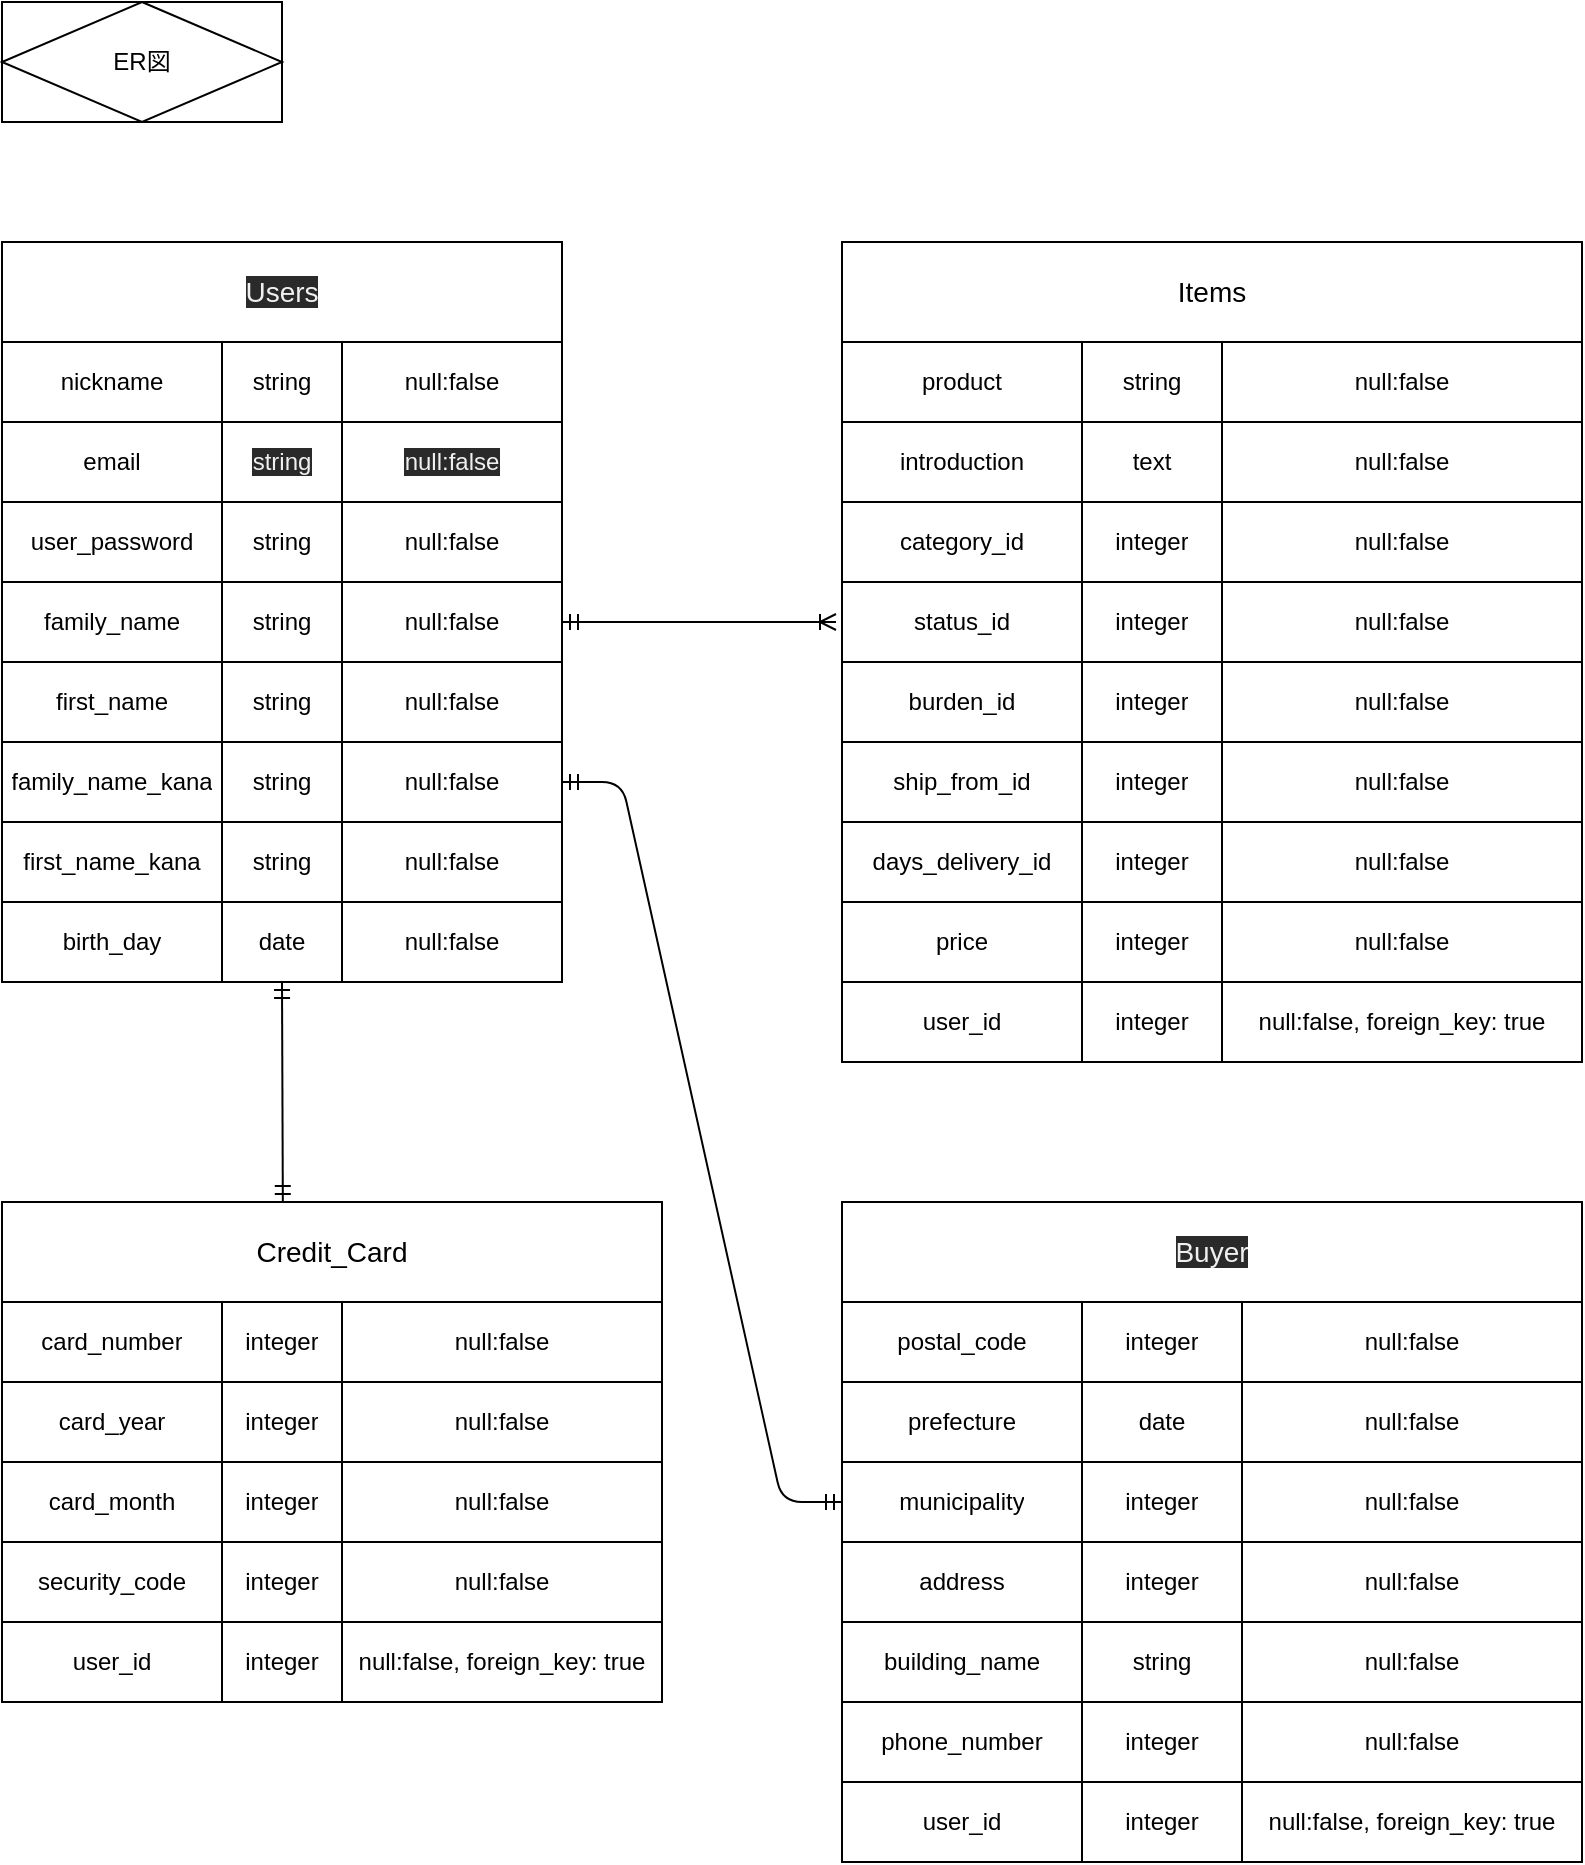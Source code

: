 <mxfile>
    <diagram id="nVic0PnlaTz1LBxeNmWi" name="ページ1">
        <mxGraphModel dx="561" dy="790" grid="1" gridSize="10" guides="1" tooltips="1" connect="1" arrows="1" fold="1" page="1" pageScale="1" pageWidth="827" pageHeight="1169" math="0" shadow="0">
            <root>
                <mxCell id="RTZNErKrQ9jac7cI_J6o-0"/>
                <mxCell id="RTZNErKrQ9jac7cI_J6o-1" parent="RTZNErKrQ9jac7cI_J6o-0"/>
                <mxCell id="RTZNErKrQ9jac7cI_J6o-183" value="" style="shape=partialRectangle;html=1;whiteSpace=wrap;connectable=0;fillColor=none;top=0;left=0;bottom=0;right=0;overflow=hidden;" parent="RTZNErKrQ9jac7cI_J6o-1" vertex="1">
                    <mxGeometry x="80" y="430" width="80" height="26" as="geometry"/>
                </mxCell>
                <mxCell id="RTZNErKrQ9jac7cI_J6o-213" value="" style="shape=table;html=1;whiteSpace=wrap;startSize=0;container=1;collapsible=0;childLayout=tableLayout;" parent="RTZNErKrQ9jac7cI_J6o-1" vertex="1">
                    <mxGeometry x="20" y="290" width="280" height="120" as="geometry"/>
                </mxCell>
                <mxCell id="RTZNErKrQ9jac7cI_J6o-214" value="" style="shape=partialRectangle;html=1;whiteSpace=wrap;collapsible=0;dropTarget=0;pointerEvents=0;fillColor=none;top=0;left=0;bottom=0;right=0;points=[[0,0.5],[1,0.5]];portConstraint=eastwest;" parent="RTZNErKrQ9jac7cI_J6o-213" vertex="1">
                    <mxGeometry width="280" height="40" as="geometry"/>
                </mxCell>
                <mxCell id="RTZNErKrQ9jac7cI_J6o-215" value="nickname" style="shape=partialRectangle;html=1;whiteSpace=wrap;connectable=0;fillColor=none;top=0;left=0;bottom=0;right=0;overflow=hidden;" parent="RTZNErKrQ9jac7cI_J6o-214" vertex="1">
                    <mxGeometry width="110" height="40" as="geometry"/>
                </mxCell>
                <mxCell id="RTZNErKrQ9jac7cI_J6o-216" value="string" style="shape=partialRectangle;html=1;whiteSpace=wrap;connectable=0;fillColor=none;top=0;left=0;bottom=0;right=0;overflow=hidden;" parent="RTZNErKrQ9jac7cI_J6o-214" vertex="1">
                    <mxGeometry x="110" width="60" height="40" as="geometry"/>
                </mxCell>
                <mxCell id="RTZNErKrQ9jac7cI_J6o-217" value="null:false" style="shape=partialRectangle;html=1;whiteSpace=wrap;connectable=0;fillColor=none;top=0;left=0;bottom=0;right=0;overflow=hidden;" parent="RTZNErKrQ9jac7cI_J6o-214" vertex="1">
                    <mxGeometry x="170" width="110" height="40" as="geometry"/>
                </mxCell>
                <mxCell id="RTZNErKrQ9jac7cI_J6o-218" value="" style="shape=partialRectangle;html=1;whiteSpace=wrap;collapsible=0;dropTarget=0;pointerEvents=0;fillColor=none;top=0;left=0;bottom=0;right=0;points=[[0,0.5],[1,0.5]];portConstraint=eastwest;" parent="RTZNErKrQ9jac7cI_J6o-213" vertex="1">
                    <mxGeometry y="40" width="280" height="40" as="geometry"/>
                </mxCell>
                <mxCell id="RTZNErKrQ9jac7cI_J6o-219" value="email" style="shape=partialRectangle;html=1;whiteSpace=wrap;connectable=0;fillColor=none;top=0;left=0;bottom=0;right=0;overflow=hidden;" parent="RTZNErKrQ9jac7cI_J6o-218" vertex="1">
                    <mxGeometry width="110" height="40" as="geometry"/>
                </mxCell>
                <mxCell id="RTZNErKrQ9jac7cI_J6o-220" value="&lt;meta charset=&quot;utf-8&quot;&gt;&lt;span style=&quot;color: rgb(240, 240, 240); font-family: helvetica; font-size: 12px; font-style: normal; font-weight: 400; letter-spacing: normal; text-align: center; text-indent: 0px; text-transform: none; word-spacing: 0px; background-color: rgb(42, 42, 42); display: inline; float: none;&quot;&gt;string&lt;/span&gt;" style="shape=partialRectangle;html=1;whiteSpace=wrap;connectable=0;fillColor=none;top=0;left=0;bottom=0;right=0;overflow=hidden;" parent="RTZNErKrQ9jac7cI_J6o-218" vertex="1">
                    <mxGeometry x="110" width="60" height="40" as="geometry"/>
                </mxCell>
                <mxCell id="RTZNErKrQ9jac7cI_J6o-221" value="&lt;meta charset=&quot;utf-8&quot;&gt;&lt;span style=&quot;color: rgb(240, 240, 240); font-family: helvetica; font-size: 12px; font-style: normal; font-weight: 400; letter-spacing: normal; text-align: center; text-indent: 0px; text-transform: none; word-spacing: 0px; background-color: rgb(42, 42, 42); display: inline; float: none;&quot;&gt;null:false&lt;/span&gt;" style="shape=partialRectangle;html=1;whiteSpace=wrap;connectable=0;fillColor=none;top=0;left=0;bottom=0;right=0;overflow=hidden;" parent="RTZNErKrQ9jac7cI_J6o-218" vertex="1">
                    <mxGeometry x="170" width="110" height="40" as="geometry"/>
                </mxCell>
                <mxCell id="RTZNErKrQ9jac7cI_J6o-222" value="" style="shape=partialRectangle;html=1;whiteSpace=wrap;collapsible=0;dropTarget=0;pointerEvents=0;fillColor=none;top=0;left=0;bottom=0;right=0;points=[[0,0.5],[1,0.5]];portConstraint=eastwest;" parent="RTZNErKrQ9jac7cI_J6o-213" vertex="1">
                    <mxGeometry y="80" width="280" height="40" as="geometry"/>
                </mxCell>
                <mxCell id="RTZNErKrQ9jac7cI_J6o-223" value="user_password" style="shape=partialRectangle;html=1;whiteSpace=wrap;connectable=0;fillColor=none;top=0;left=0;bottom=0;right=0;overflow=hidden;" parent="RTZNErKrQ9jac7cI_J6o-222" vertex="1">
                    <mxGeometry width="110" height="40" as="geometry"/>
                </mxCell>
                <mxCell id="RTZNErKrQ9jac7cI_J6o-224" value="string" style="shape=partialRectangle;html=1;whiteSpace=wrap;connectable=0;fillColor=none;top=0;left=0;bottom=0;right=0;overflow=hidden;" parent="RTZNErKrQ9jac7cI_J6o-222" vertex="1">
                    <mxGeometry x="110" width="60" height="40" as="geometry"/>
                </mxCell>
                <mxCell id="RTZNErKrQ9jac7cI_J6o-225" value="null:false" style="shape=partialRectangle;html=1;whiteSpace=wrap;connectable=0;fillColor=none;top=0;left=0;bottom=0;right=0;overflow=hidden;" parent="RTZNErKrQ9jac7cI_J6o-222" vertex="1">
                    <mxGeometry x="170" width="110" height="40" as="geometry"/>
                </mxCell>
                <mxCell id="RTZNErKrQ9jac7cI_J6o-240" value="&lt;meta charset=&quot;utf-8&quot;&gt;&lt;span style=&quot;color: rgb(240, 240, 240); font-family: helvetica; font-size: 14px; font-style: normal; font-weight: 400; letter-spacing: normal; text-align: center; text-indent: 0px; text-transform: none; word-spacing: 0px; background-color: rgb(42, 42, 42); display: inline; float: none;&quot;&gt;Users&lt;/span&gt;" style="rounded=0;whiteSpace=wrap;html=1;" parent="RTZNErKrQ9jac7cI_J6o-1" vertex="1">
                    <mxGeometry x="20" y="240" width="280" height="50" as="geometry"/>
                </mxCell>
                <mxCell id="RTZNErKrQ9jac7cI_J6o-257" value="" style="shape=table;html=1;whiteSpace=wrap;startSize=0;container=1;collapsible=0;childLayout=tableLayout;" parent="RTZNErKrQ9jac7cI_J6o-1" vertex="1">
                    <mxGeometry x="20" y="410" width="280" height="120" as="geometry"/>
                </mxCell>
                <mxCell id="RTZNErKrQ9jac7cI_J6o-258" value="" style="shape=partialRectangle;html=1;whiteSpace=wrap;collapsible=0;dropTarget=0;pointerEvents=0;fillColor=none;top=0;left=0;bottom=0;right=0;points=[[0,0.5],[1,0.5]];portConstraint=eastwest;" parent="RTZNErKrQ9jac7cI_J6o-257" vertex="1">
                    <mxGeometry width="280" height="40" as="geometry"/>
                </mxCell>
                <mxCell id="RTZNErKrQ9jac7cI_J6o-259" value="family_name" style="shape=partialRectangle;html=1;whiteSpace=wrap;connectable=0;fillColor=none;top=0;left=0;bottom=0;right=0;overflow=hidden;" parent="RTZNErKrQ9jac7cI_J6o-258" vertex="1">
                    <mxGeometry width="110" height="40" as="geometry"/>
                </mxCell>
                <mxCell id="RTZNErKrQ9jac7cI_J6o-260" value="string" style="shape=partialRectangle;html=1;whiteSpace=wrap;connectable=0;fillColor=none;top=0;left=0;bottom=0;right=0;overflow=hidden;" parent="RTZNErKrQ9jac7cI_J6o-258" vertex="1">
                    <mxGeometry x="110" width="60" height="40" as="geometry"/>
                </mxCell>
                <mxCell id="RTZNErKrQ9jac7cI_J6o-261" value="null:false" style="shape=partialRectangle;html=1;whiteSpace=wrap;connectable=0;fillColor=none;top=0;left=0;bottom=0;right=0;overflow=hidden;" parent="RTZNErKrQ9jac7cI_J6o-258" vertex="1">
                    <mxGeometry x="170" width="110" height="40" as="geometry"/>
                </mxCell>
                <mxCell id="RTZNErKrQ9jac7cI_J6o-262" value="" style="shape=partialRectangle;html=1;whiteSpace=wrap;collapsible=0;dropTarget=0;pointerEvents=0;fillColor=none;top=0;left=0;bottom=0;right=0;points=[[0,0.5],[1,0.5]];portConstraint=eastwest;" parent="RTZNErKrQ9jac7cI_J6o-257" vertex="1">
                    <mxGeometry y="40" width="280" height="40" as="geometry"/>
                </mxCell>
                <mxCell id="RTZNErKrQ9jac7cI_J6o-263" value="first_name" style="shape=partialRectangle;html=1;whiteSpace=wrap;connectable=0;fillColor=none;top=0;left=0;bottom=0;right=0;overflow=hidden;" parent="RTZNErKrQ9jac7cI_J6o-262" vertex="1">
                    <mxGeometry width="110" height="40" as="geometry"/>
                </mxCell>
                <mxCell id="RTZNErKrQ9jac7cI_J6o-264" value="string" style="shape=partialRectangle;html=1;whiteSpace=wrap;connectable=0;fillColor=none;top=0;left=0;bottom=0;right=0;overflow=hidden;" parent="RTZNErKrQ9jac7cI_J6o-262" vertex="1">
                    <mxGeometry x="110" width="60" height="40" as="geometry"/>
                </mxCell>
                <mxCell id="RTZNErKrQ9jac7cI_J6o-265" value="null:false" style="shape=partialRectangle;html=1;whiteSpace=wrap;connectable=0;fillColor=none;top=0;left=0;bottom=0;right=0;overflow=hidden;" parent="RTZNErKrQ9jac7cI_J6o-262" vertex="1">
                    <mxGeometry x="170" width="110" height="40" as="geometry"/>
                </mxCell>
                <mxCell id="RTZNErKrQ9jac7cI_J6o-266" value="" style="shape=partialRectangle;html=1;whiteSpace=wrap;collapsible=0;dropTarget=0;pointerEvents=0;fillColor=none;top=0;left=0;bottom=0;right=0;points=[[0,0.5],[1,0.5]];portConstraint=eastwest;" parent="RTZNErKrQ9jac7cI_J6o-257" vertex="1">
                    <mxGeometry y="80" width="280" height="40" as="geometry"/>
                </mxCell>
                <mxCell id="RTZNErKrQ9jac7cI_J6o-267" value="family_name_kana" style="shape=partialRectangle;html=1;whiteSpace=wrap;connectable=0;fillColor=none;top=0;left=0;bottom=0;right=0;overflow=hidden;" parent="RTZNErKrQ9jac7cI_J6o-266" vertex="1">
                    <mxGeometry width="110" height="40" as="geometry"/>
                </mxCell>
                <mxCell id="RTZNErKrQ9jac7cI_J6o-268" value="string" style="shape=partialRectangle;html=1;whiteSpace=wrap;connectable=0;fillColor=none;top=0;left=0;bottom=0;right=0;overflow=hidden;" parent="RTZNErKrQ9jac7cI_J6o-266" vertex="1">
                    <mxGeometry x="110" width="60" height="40" as="geometry"/>
                </mxCell>
                <mxCell id="RTZNErKrQ9jac7cI_J6o-269" value="null:false" style="shape=partialRectangle;html=1;whiteSpace=wrap;connectable=0;fillColor=none;top=0;left=0;bottom=0;right=0;overflow=hidden;" parent="RTZNErKrQ9jac7cI_J6o-266" vertex="1">
                    <mxGeometry x="170" width="110" height="40" as="geometry"/>
                </mxCell>
                <mxCell id="RTZNErKrQ9jac7cI_J6o-270" value="first_name_kana" style="rounded=0;whiteSpace=wrap;html=1;" parent="RTZNErKrQ9jac7cI_J6o-1" vertex="1">
                    <mxGeometry x="20" y="530" width="110" height="40" as="geometry"/>
                </mxCell>
                <mxCell id="RTZNErKrQ9jac7cI_J6o-271" value="birth_day" style="rounded=0;whiteSpace=wrap;html=1;" parent="RTZNErKrQ9jac7cI_J6o-1" vertex="1">
                    <mxGeometry x="20" y="570" width="110" height="40" as="geometry"/>
                </mxCell>
                <mxCell id="RTZNErKrQ9jac7cI_J6o-272" value="string" style="rounded=0;whiteSpace=wrap;html=1;" parent="RTZNErKrQ9jac7cI_J6o-1" vertex="1">
                    <mxGeometry x="130" y="530" width="60" height="40" as="geometry"/>
                </mxCell>
                <mxCell id="RTZNErKrQ9jac7cI_J6o-273" value="date" style="rounded=0;whiteSpace=wrap;html=1;" parent="RTZNErKrQ9jac7cI_J6o-1" vertex="1">
                    <mxGeometry x="130" y="570" width="60" height="40" as="geometry"/>
                </mxCell>
                <mxCell id="RTZNErKrQ9jac7cI_J6o-274" value="null:false" style="rounded=0;whiteSpace=wrap;html=1;" parent="RTZNErKrQ9jac7cI_J6o-1" vertex="1">
                    <mxGeometry x="190" y="530" width="110" height="40" as="geometry"/>
                </mxCell>
                <mxCell id="RTZNErKrQ9jac7cI_J6o-275" value="null:false" style="rounded=0;whiteSpace=wrap;html=1;" parent="RTZNErKrQ9jac7cI_J6o-1" vertex="1">
                    <mxGeometry x="190" y="570" width="110" height="40" as="geometry"/>
                </mxCell>
                <mxCell id="RTZNErKrQ9jac7cI_J6o-277" value="&lt;font face=&quot;helvetica&quot;&gt;&lt;span style=&quot;font-size: 14px&quot;&gt;Items&lt;/span&gt;&lt;/font&gt;" style="rounded=0;whiteSpace=wrap;html=1;" parent="RTZNErKrQ9jac7cI_J6o-1" vertex="1">
                    <mxGeometry x="440" y="240" width="370" height="50" as="geometry"/>
                </mxCell>
                <mxCell id="RTZNErKrQ9jac7cI_J6o-278" value="" style="shape=table;html=1;whiteSpace=wrap;startSize=0;container=1;collapsible=0;childLayout=tableLayout;" parent="RTZNErKrQ9jac7cI_J6o-1" vertex="1">
                    <mxGeometry x="440" y="290" width="370" height="120" as="geometry"/>
                </mxCell>
                <mxCell id="RTZNErKrQ9jac7cI_J6o-279" value="" style="shape=partialRectangle;html=1;whiteSpace=wrap;collapsible=0;dropTarget=0;pointerEvents=0;fillColor=none;top=0;left=0;bottom=0;right=0;points=[[0,0.5],[1,0.5]];portConstraint=eastwest;" parent="RTZNErKrQ9jac7cI_J6o-278" vertex="1">
                    <mxGeometry width="370" height="40" as="geometry"/>
                </mxCell>
                <mxCell id="RTZNErKrQ9jac7cI_J6o-280" value="product" style="shape=partialRectangle;html=1;whiteSpace=wrap;connectable=0;fillColor=none;top=0;left=0;bottom=0;right=0;overflow=hidden;" parent="RTZNErKrQ9jac7cI_J6o-279" vertex="1">
                    <mxGeometry width="120" height="40" as="geometry"/>
                </mxCell>
                <mxCell id="RTZNErKrQ9jac7cI_J6o-281" value="string" style="shape=partialRectangle;html=1;whiteSpace=wrap;connectable=0;fillColor=none;top=0;left=0;bottom=0;right=0;overflow=hidden;" parent="RTZNErKrQ9jac7cI_J6o-279" vertex="1">
                    <mxGeometry x="120" width="70" height="40" as="geometry"/>
                </mxCell>
                <mxCell id="RTZNErKrQ9jac7cI_J6o-282" value="null:false" style="shape=partialRectangle;html=1;whiteSpace=wrap;connectable=0;fillColor=none;top=0;left=0;bottom=0;right=0;overflow=hidden;" parent="RTZNErKrQ9jac7cI_J6o-279" vertex="1">
                    <mxGeometry x="190" width="180" height="40" as="geometry"/>
                </mxCell>
                <mxCell id="RTZNErKrQ9jac7cI_J6o-283" value="" style="shape=partialRectangle;html=1;whiteSpace=wrap;collapsible=0;dropTarget=0;pointerEvents=0;fillColor=none;top=0;left=0;bottom=0;right=0;points=[[0,0.5],[1,0.5]];portConstraint=eastwest;" parent="RTZNErKrQ9jac7cI_J6o-278" vertex="1">
                    <mxGeometry y="40" width="370" height="40" as="geometry"/>
                </mxCell>
                <mxCell id="RTZNErKrQ9jac7cI_J6o-284" value="introduction" style="shape=partialRectangle;html=1;whiteSpace=wrap;connectable=0;fillColor=none;top=0;left=0;bottom=0;right=0;overflow=hidden;" parent="RTZNErKrQ9jac7cI_J6o-283" vertex="1">
                    <mxGeometry width="120" height="40" as="geometry"/>
                </mxCell>
                <mxCell id="RTZNErKrQ9jac7cI_J6o-285" value="text" style="shape=partialRectangle;html=1;whiteSpace=wrap;connectable=0;fillColor=none;top=0;left=0;bottom=0;right=0;overflow=hidden;" parent="RTZNErKrQ9jac7cI_J6o-283" vertex="1">
                    <mxGeometry x="120" width="70" height="40" as="geometry"/>
                </mxCell>
                <mxCell id="RTZNErKrQ9jac7cI_J6o-286" value="null:false" style="shape=partialRectangle;html=1;whiteSpace=wrap;connectable=0;fillColor=none;top=0;left=0;bottom=0;right=0;overflow=hidden;" parent="RTZNErKrQ9jac7cI_J6o-283" vertex="1">
                    <mxGeometry x="190" width="180" height="40" as="geometry"/>
                </mxCell>
                <mxCell id="RTZNErKrQ9jac7cI_J6o-287" value="" style="shape=partialRectangle;html=1;whiteSpace=wrap;collapsible=0;dropTarget=0;pointerEvents=0;fillColor=none;top=0;left=0;bottom=0;right=0;points=[[0,0.5],[1,0.5]];portConstraint=eastwest;" parent="RTZNErKrQ9jac7cI_J6o-278" vertex="1">
                    <mxGeometry y="80" width="370" height="40" as="geometry"/>
                </mxCell>
                <mxCell id="RTZNErKrQ9jac7cI_J6o-288" value="category_id" style="shape=partialRectangle;html=1;whiteSpace=wrap;connectable=0;fillColor=none;top=0;left=0;bottom=0;right=0;overflow=hidden;" parent="RTZNErKrQ9jac7cI_J6o-287" vertex="1">
                    <mxGeometry width="120" height="40" as="geometry"/>
                </mxCell>
                <mxCell id="RTZNErKrQ9jac7cI_J6o-289" value="integer" style="shape=partialRectangle;html=1;whiteSpace=wrap;connectable=0;fillColor=none;top=0;left=0;bottom=0;right=0;overflow=hidden;" parent="RTZNErKrQ9jac7cI_J6o-287" vertex="1">
                    <mxGeometry x="120" width="70" height="40" as="geometry"/>
                </mxCell>
                <mxCell id="RTZNErKrQ9jac7cI_J6o-290" value="null:false" style="shape=partialRectangle;html=1;whiteSpace=wrap;connectable=0;fillColor=none;top=0;left=0;bottom=0;right=0;overflow=hidden;" parent="RTZNErKrQ9jac7cI_J6o-287" vertex="1">
                    <mxGeometry x="190" width="180" height="40" as="geometry"/>
                </mxCell>
                <mxCell id="RTZNErKrQ9jac7cI_J6o-291" value="" style="shape=table;html=1;whiteSpace=wrap;startSize=0;container=1;collapsible=0;childLayout=tableLayout;" parent="RTZNErKrQ9jac7cI_J6o-1" vertex="1">
                    <mxGeometry x="440" y="410" width="370" height="120" as="geometry"/>
                </mxCell>
                <mxCell id="RTZNErKrQ9jac7cI_J6o-292" value="" style="shape=partialRectangle;html=1;whiteSpace=wrap;collapsible=0;dropTarget=0;pointerEvents=0;fillColor=none;top=0;left=0;bottom=0;right=0;points=[[0,0.5],[1,0.5]];portConstraint=eastwest;" parent="RTZNErKrQ9jac7cI_J6o-291" vertex="1">
                    <mxGeometry width="370" height="40" as="geometry"/>
                </mxCell>
                <mxCell id="RTZNErKrQ9jac7cI_J6o-293" value="status_id" style="shape=partialRectangle;html=1;whiteSpace=wrap;connectable=0;fillColor=none;top=0;left=0;bottom=0;right=0;overflow=hidden;" parent="RTZNErKrQ9jac7cI_J6o-292" vertex="1">
                    <mxGeometry width="120" height="40" as="geometry"/>
                </mxCell>
                <mxCell id="RTZNErKrQ9jac7cI_J6o-294" value="integer" style="shape=partialRectangle;html=1;whiteSpace=wrap;connectable=0;fillColor=none;top=0;left=0;bottom=0;right=0;overflow=hidden;" parent="RTZNErKrQ9jac7cI_J6o-292" vertex="1">
                    <mxGeometry x="120" width="70" height="40" as="geometry"/>
                </mxCell>
                <mxCell id="RTZNErKrQ9jac7cI_J6o-295" value="null:false" style="shape=partialRectangle;html=1;whiteSpace=wrap;connectable=0;fillColor=none;top=0;left=0;bottom=0;right=0;overflow=hidden;" parent="RTZNErKrQ9jac7cI_J6o-292" vertex="1">
                    <mxGeometry x="190" width="180" height="40" as="geometry"/>
                </mxCell>
                <mxCell id="RTZNErKrQ9jac7cI_J6o-296" value="" style="shape=partialRectangle;html=1;whiteSpace=wrap;collapsible=0;dropTarget=0;pointerEvents=0;fillColor=none;top=0;left=0;bottom=0;right=0;points=[[0,0.5],[1,0.5]];portConstraint=eastwest;" parent="RTZNErKrQ9jac7cI_J6o-291" vertex="1">
                    <mxGeometry y="40" width="370" height="40" as="geometry"/>
                </mxCell>
                <mxCell id="RTZNErKrQ9jac7cI_J6o-297" value="burden_id" style="shape=partialRectangle;html=1;whiteSpace=wrap;connectable=0;fillColor=none;top=0;left=0;bottom=0;right=0;overflow=hidden;" parent="RTZNErKrQ9jac7cI_J6o-296" vertex="1">
                    <mxGeometry width="120" height="40" as="geometry"/>
                </mxCell>
                <mxCell id="RTZNErKrQ9jac7cI_J6o-298" value="integer" style="shape=partialRectangle;html=1;whiteSpace=wrap;connectable=0;fillColor=none;top=0;left=0;bottom=0;right=0;overflow=hidden;" parent="RTZNErKrQ9jac7cI_J6o-296" vertex="1">
                    <mxGeometry x="120" width="70" height="40" as="geometry"/>
                </mxCell>
                <mxCell id="RTZNErKrQ9jac7cI_J6o-299" value="null:false" style="shape=partialRectangle;html=1;whiteSpace=wrap;connectable=0;fillColor=none;top=0;left=0;bottom=0;right=0;overflow=hidden;" parent="RTZNErKrQ9jac7cI_J6o-296" vertex="1">
                    <mxGeometry x="190" width="180" height="40" as="geometry"/>
                </mxCell>
                <mxCell id="RTZNErKrQ9jac7cI_J6o-300" value="" style="shape=partialRectangle;html=1;whiteSpace=wrap;collapsible=0;dropTarget=0;pointerEvents=0;fillColor=none;top=0;left=0;bottom=0;right=0;points=[[0,0.5],[1,0.5]];portConstraint=eastwest;" parent="RTZNErKrQ9jac7cI_J6o-291" vertex="1">
                    <mxGeometry y="80" width="370" height="40" as="geometry"/>
                </mxCell>
                <mxCell id="RTZNErKrQ9jac7cI_J6o-301" value="ship_from_id" style="shape=partialRectangle;html=1;whiteSpace=wrap;connectable=0;fillColor=none;top=0;left=0;bottom=0;right=0;overflow=hidden;" parent="RTZNErKrQ9jac7cI_J6o-300" vertex="1">
                    <mxGeometry width="120" height="40" as="geometry"/>
                </mxCell>
                <mxCell id="RTZNErKrQ9jac7cI_J6o-302" value="integer" style="shape=partialRectangle;html=1;whiteSpace=wrap;connectable=0;fillColor=none;top=0;left=0;bottom=0;right=0;overflow=hidden;" parent="RTZNErKrQ9jac7cI_J6o-300" vertex="1">
                    <mxGeometry x="120" width="70" height="40" as="geometry"/>
                </mxCell>
                <mxCell id="RTZNErKrQ9jac7cI_J6o-303" value="null:false" style="shape=partialRectangle;html=1;whiteSpace=wrap;connectable=0;fillColor=none;top=0;left=0;bottom=0;right=0;overflow=hidden;" parent="RTZNErKrQ9jac7cI_J6o-300" vertex="1">
                    <mxGeometry x="190" width="180" height="40" as="geometry"/>
                </mxCell>
                <mxCell id="RTZNErKrQ9jac7cI_J6o-317" value="days_delivery_id" style="rounded=0;whiteSpace=wrap;html=1;" parent="RTZNErKrQ9jac7cI_J6o-1" vertex="1">
                    <mxGeometry x="440" y="530" width="120" height="40" as="geometry"/>
                </mxCell>
                <mxCell id="RTZNErKrQ9jac7cI_J6o-377" value="" style="edgeStyle=none;rounded=0;orthogonalLoop=1;jettySize=auto;html=1;" parent="RTZNErKrQ9jac7cI_J6o-1" source="RTZNErKrQ9jac7cI_J6o-318" target="RTZNErKrQ9jac7cI_J6o-322" edge="1">
                    <mxGeometry relative="1" as="geometry"/>
                </mxCell>
                <mxCell id="RTZNErKrQ9jac7cI_J6o-318" value="integer" style="rounded=0;whiteSpace=wrap;html=1;" parent="RTZNErKrQ9jac7cI_J6o-1" vertex="1">
                    <mxGeometry x="560" y="530" width="70" height="40" as="geometry"/>
                </mxCell>
                <mxCell id="RTZNErKrQ9jac7cI_J6o-319" value="null:false" style="rounded=0;whiteSpace=wrap;html=1;" parent="RTZNErKrQ9jac7cI_J6o-1" vertex="1">
                    <mxGeometry x="630" y="530" width="180" height="40" as="geometry"/>
                </mxCell>
                <mxCell id="RTZNErKrQ9jac7cI_J6o-320" value="price" style="rounded=0;whiteSpace=wrap;html=1;" parent="RTZNErKrQ9jac7cI_J6o-1" vertex="1">
                    <mxGeometry x="440" y="570" width="120" height="40" as="geometry"/>
                </mxCell>
                <mxCell id="RTZNErKrQ9jac7cI_J6o-321" value="integer" style="rounded=0;whiteSpace=wrap;html=1;" parent="RTZNErKrQ9jac7cI_J6o-1" vertex="1">
                    <mxGeometry x="560" y="570" width="70" height="40" as="geometry"/>
                </mxCell>
                <mxCell id="RTZNErKrQ9jac7cI_J6o-322" value="null:false" style="rounded=0;whiteSpace=wrap;html=1;" parent="RTZNErKrQ9jac7cI_J6o-1" vertex="1">
                    <mxGeometry x="630" y="570" width="180" height="40" as="geometry"/>
                </mxCell>
                <mxCell id="RTZNErKrQ9jac7cI_J6o-323" value="&lt;span style=&quot;color: rgb(240 , 240 , 240) ; font-family: &amp;#34;helvetica&amp;#34; ; font-size: 14px ; font-style: normal ; font-weight: 400 ; letter-spacing: normal ; text-align: center ; text-indent: 0px ; text-transform: none ; word-spacing: 0px ; background-color: rgb(42 , 42 , 42) ; display: inline ; float: none&quot;&gt;Buyer&lt;/span&gt;" style="rounded=0;whiteSpace=wrap;html=1;" parent="RTZNErKrQ9jac7cI_J6o-1" vertex="1">
                    <mxGeometry x="440" y="720" width="370" height="50" as="geometry"/>
                </mxCell>
                <mxCell id="RTZNErKrQ9jac7cI_J6o-324" value="" style="shape=table;html=1;whiteSpace=wrap;startSize=0;container=1;collapsible=0;childLayout=tableLayout;" parent="RTZNErKrQ9jac7cI_J6o-1" vertex="1">
                    <mxGeometry x="440" y="770" width="370" height="120" as="geometry"/>
                </mxCell>
                <mxCell id="RTZNErKrQ9jac7cI_J6o-325" value="" style="shape=partialRectangle;html=1;whiteSpace=wrap;collapsible=0;dropTarget=0;pointerEvents=0;fillColor=none;top=0;left=0;bottom=0;right=0;points=[[0,0.5],[1,0.5]];portConstraint=eastwest;" parent="RTZNErKrQ9jac7cI_J6o-324" vertex="1">
                    <mxGeometry width="370" height="40" as="geometry"/>
                </mxCell>
                <mxCell id="RTZNErKrQ9jac7cI_J6o-326" value="postal_code" style="shape=partialRectangle;html=1;whiteSpace=wrap;connectable=0;fillColor=none;top=0;left=0;bottom=0;right=0;overflow=hidden;" parent="RTZNErKrQ9jac7cI_J6o-325" vertex="1">
                    <mxGeometry width="120" height="40" as="geometry"/>
                </mxCell>
                <mxCell id="RTZNErKrQ9jac7cI_J6o-327" value="integer" style="shape=partialRectangle;html=1;whiteSpace=wrap;connectable=0;fillColor=none;top=0;left=0;bottom=0;right=0;overflow=hidden;" parent="RTZNErKrQ9jac7cI_J6o-325" vertex="1">
                    <mxGeometry x="120" width="80" height="40" as="geometry"/>
                </mxCell>
                <mxCell id="RTZNErKrQ9jac7cI_J6o-328" value="null:false" style="shape=partialRectangle;html=1;whiteSpace=wrap;connectable=0;fillColor=none;top=0;left=0;bottom=0;right=0;overflow=hidden;" parent="RTZNErKrQ9jac7cI_J6o-325" vertex="1">
                    <mxGeometry x="200" width="170" height="40" as="geometry"/>
                </mxCell>
                <mxCell id="RTZNErKrQ9jac7cI_J6o-329" value="" style="shape=partialRectangle;html=1;whiteSpace=wrap;collapsible=0;dropTarget=0;pointerEvents=0;fillColor=none;top=0;left=0;bottom=0;right=0;points=[[0,0.5],[1,0.5]];portConstraint=eastwest;" parent="RTZNErKrQ9jac7cI_J6o-324" vertex="1">
                    <mxGeometry y="40" width="370" height="40" as="geometry"/>
                </mxCell>
                <mxCell id="RTZNErKrQ9jac7cI_J6o-330" value="prefecture" style="shape=partialRectangle;html=1;whiteSpace=wrap;connectable=0;fillColor=none;top=0;left=0;bottom=0;right=0;overflow=hidden;" parent="RTZNErKrQ9jac7cI_J6o-329" vertex="1">
                    <mxGeometry width="120" height="40" as="geometry"/>
                </mxCell>
                <mxCell id="RTZNErKrQ9jac7cI_J6o-331" value="date" style="shape=partialRectangle;html=1;whiteSpace=wrap;connectable=0;fillColor=none;top=0;left=0;bottom=0;right=0;overflow=hidden;" parent="RTZNErKrQ9jac7cI_J6o-329" vertex="1">
                    <mxGeometry x="120" width="80" height="40" as="geometry"/>
                </mxCell>
                <mxCell id="RTZNErKrQ9jac7cI_J6o-332" value="null:false" style="shape=partialRectangle;html=1;whiteSpace=wrap;connectable=0;fillColor=none;top=0;left=0;bottom=0;right=0;overflow=hidden;" parent="RTZNErKrQ9jac7cI_J6o-329" vertex="1">
                    <mxGeometry x="200" width="170" height="40" as="geometry"/>
                </mxCell>
                <mxCell id="RTZNErKrQ9jac7cI_J6o-333" value="" style="shape=partialRectangle;html=1;whiteSpace=wrap;collapsible=0;dropTarget=0;pointerEvents=0;fillColor=none;top=0;left=0;bottom=0;right=0;points=[[0,0.5],[1,0.5]];portConstraint=eastwest;" parent="RTZNErKrQ9jac7cI_J6o-324" vertex="1">
                    <mxGeometry y="80" width="370" height="40" as="geometry"/>
                </mxCell>
                <mxCell id="RTZNErKrQ9jac7cI_J6o-334" value="municipality" style="shape=partialRectangle;html=1;whiteSpace=wrap;connectable=0;fillColor=none;top=0;left=0;bottom=0;right=0;overflow=hidden;" parent="RTZNErKrQ9jac7cI_J6o-333" vertex="1">
                    <mxGeometry width="120" height="40" as="geometry"/>
                </mxCell>
                <mxCell id="RTZNErKrQ9jac7cI_J6o-335" value="integer" style="shape=partialRectangle;html=1;whiteSpace=wrap;connectable=0;fillColor=none;top=0;left=0;bottom=0;right=0;overflow=hidden;" parent="RTZNErKrQ9jac7cI_J6o-333" vertex="1">
                    <mxGeometry x="120" width="80" height="40" as="geometry"/>
                </mxCell>
                <mxCell id="RTZNErKrQ9jac7cI_J6o-336" value="null:false" style="shape=partialRectangle;html=1;whiteSpace=wrap;connectable=0;fillColor=none;top=0;left=0;bottom=0;right=0;overflow=hidden;" parent="RTZNErKrQ9jac7cI_J6o-333" vertex="1">
                    <mxGeometry x="200" width="170" height="40" as="geometry"/>
                </mxCell>
                <mxCell id="RTZNErKrQ9jac7cI_J6o-337" value="&lt;font face=&quot;helvetica&quot;&gt;&lt;span style=&quot;font-size: 14px&quot;&gt;Credit_Card&lt;/span&gt;&lt;/font&gt;" style="rounded=0;whiteSpace=wrap;html=1;" parent="RTZNErKrQ9jac7cI_J6o-1" vertex="1">
                    <mxGeometry x="20" y="720" width="330" height="50" as="geometry"/>
                </mxCell>
                <mxCell id="RTZNErKrQ9jac7cI_J6o-338" value="" style="shape=table;html=1;whiteSpace=wrap;startSize=0;container=1;collapsible=0;childLayout=tableLayout;" parent="RTZNErKrQ9jac7cI_J6o-1" vertex="1">
                    <mxGeometry x="20" y="770" width="330" height="120" as="geometry"/>
                </mxCell>
                <mxCell id="RTZNErKrQ9jac7cI_J6o-339" value="" style="shape=partialRectangle;html=1;whiteSpace=wrap;collapsible=0;dropTarget=0;pointerEvents=0;fillColor=none;top=0;left=0;bottom=0;right=0;points=[[0,0.5],[1,0.5]];portConstraint=eastwest;" parent="RTZNErKrQ9jac7cI_J6o-338" vertex="1">
                    <mxGeometry width="330" height="40" as="geometry"/>
                </mxCell>
                <mxCell id="RTZNErKrQ9jac7cI_J6o-340" value="card_number" style="shape=partialRectangle;html=1;whiteSpace=wrap;connectable=0;fillColor=none;top=0;left=0;bottom=0;right=0;overflow=hidden;" parent="RTZNErKrQ9jac7cI_J6o-339" vertex="1">
                    <mxGeometry width="110" height="40" as="geometry"/>
                </mxCell>
                <mxCell id="RTZNErKrQ9jac7cI_J6o-341" value="integer" style="shape=partialRectangle;html=1;whiteSpace=wrap;connectable=0;fillColor=none;top=0;left=0;bottom=0;right=0;overflow=hidden;" parent="RTZNErKrQ9jac7cI_J6o-339" vertex="1">
                    <mxGeometry x="110" width="60" height="40" as="geometry"/>
                </mxCell>
                <mxCell id="RTZNErKrQ9jac7cI_J6o-342" value="null:false" style="shape=partialRectangle;html=1;whiteSpace=wrap;connectable=0;fillColor=none;top=0;left=0;bottom=0;right=0;overflow=hidden;" parent="RTZNErKrQ9jac7cI_J6o-339" vertex="1">
                    <mxGeometry x="170" width="160" height="40" as="geometry"/>
                </mxCell>
                <mxCell id="RTZNErKrQ9jac7cI_J6o-343" value="" style="shape=partialRectangle;html=1;whiteSpace=wrap;collapsible=0;dropTarget=0;pointerEvents=0;fillColor=none;top=0;left=0;bottom=0;right=0;points=[[0,0.5],[1,0.5]];portConstraint=eastwest;" parent="RTZNErKrQ9jac7cI_J6o-338" vertex="1">
                    <mxGeometry y="40" width="330" height="40" as="geometry"/>
                </mxCell>
                <mxCell id="RTZNErKrQ9jac7cI_J6o-344" value="card_year" style="shape=partialRectangle;html=1;whiteSpace=wrap;connectable=0;fillColor=none;top=0;left=0;bottom=0;right=0;overflow=hidden;" parent="RTZNErKrQ9jac7cI_J6o-343" vertex="1">
                    <mxGeometry width="110" height="40" as="geometry"/>
                </mxCell>
                <mxCell id="RTZNErKrQ9jac7cI_J6o-345" value="integer" style="shape=partialRectangle;html=1;whiteSpace=wrap;connectable=0;fillColor=none;top=0;left=0;bottom=0;right=0;overflow=hidden;" parent="RTZNErKrQ9jac7cI_J6o-343" vertex="1">
                    <mxGeometry x="110" width="60" height="40" as="geometry"/>
                </mxCell>
                <mxCell id="RTZNErKrQ9jac7cI_J6o-346" value="null:false" style="shape=partialRectangle;html=1;whiteSpace=wrap;connectable=0;fillColor=none;top=0;left=0;bottom=0;right=0;overflow=hidden;" parent="RTZNErKrQ9jac7cI_J6o-343" vertex="1">
                    <mxGeometry x="170" width="160" height="40" as="geometry"/>
                </mxCell>
                <mxCell id="RTZNErKrQ9jac7cI_J6o-347" value="" style="shape=partialRectangle;html=1;whiteSpace=wrap;collapsible=0;dropTarget=0;pointerEvents=0;fillColor=none;top=0;left=0;bottom=0;right=0;points=[[0,0.5],[1,0.5]];portConstraint=eastwest;" parent="RTZNErKrQ9jac7cI_J6o-338" vertex="1">
                    <mxGeometry y="80" width="330" height="40" as="geometry"/>
                </mxCell>
                <mxCell id="RTZNErKrQ9jac7cI_J6o-348" value="card_month" style="shape=partialRectangle;html=1;whiteSpace=wrap;connectable=0;fillColor=none;top=0;left=0;bottom=0;right=0;overflow=hidden;" parent="RTZNErKrQ9jac7cI_J6o-347" vertex="1">
                    <mxGeometry width="110" height="40" as="geometry"/>
                </mxCell>
                <mxCell id="RTZNErKrQ9jac7cI_J6o-349" value="integer" style="shape=partialRectangle;html=1;whiteSpace=wrap;connectable=0;fillColor=none;top=0;left=0;bottom=0;right=0;overflow=hidden;" parent="RTZNErKrQ9jac7cI_J6o-347" vertex="1">
                    <mxGeometry x="110" width="60" height="40" as="geometry"/>
                </mxCell>
                <mxCell id="RTZNErKrQ9jac7cI_J6o-350" value="null:false" style="shape=partialRectangle;html=1;whiteSpace=wrap;connectable=0;fillColor=none;top=0;left=0;bottom=0;right=0;overflow=hidden;" parent="RTZNErKrQ9jac7cI_J6o-347" vertex="1">
                    <mxGeometry x="170" width="160" height="40" as="geometry"/>
                </mxCell>
                <mxCell id="RTZNErKrQ9jac7cI_J6o-351" value="security_code" style="rounded=0;whiteSpace=wrap;html=1;" parent="RTZNErKrQ9jac7cI_J6o-1" vertex="1">
                    <mxGeometry x="20" y="890" width="110" height="40" as="geometry"/>
                </mxCell>
                <mxCell id="RTZNErKrQ9jac7cI_J6o-353" value="null:false" style="rounded=0;whiteSpace=wrap;html=1;" parent="RTZNErKrQ9jac7cI_J6o-1" vertex="1">
                    <mxGeometry x="190" y="890" width="160" height="40" as="geometry"/>
                </mxCell>
                <mxCell id="RTZNErKrQ9jac7cI_J6o-354" value="address" style="rounded=0;whiteSpace=wrap;html=1;" parent="RTZNErKrQ9jac7cI_J6o-1" vertex="1">
                    <mxGeometry x="440" y="890" width="120" height="40" as="geometry"/>
                </mxCell>
                <mxCell id="RTZNErKrQ9jac7cI_J6o-355" value="integer" style="rounded=0;whiteSpace=wrap;html=1;" parent="RTZNErKrQ9jac7cI_J6o-1" vertex="1">
                    <mxGeometry x="560" y="890" width="80" height="40" as="geometry"/>
                </mxCell>
                <mxCell id="RTZNErKrQ9jac7cI_J6o-356" value="null:false" style="rounded=0;whiteSpace=wrap;html=1;" parent="RTZNErKrQ9jac7cI_J6o-1" vertex="1">
                    <mxGeometry x="640" y="890" width="170" height="40" as="geometry"/>
                </mxCell>
                <mxCell id="RTZNErKrQ9jac7cI_J6o-357" value="building_name" style="rounded=0;whiteSpace=wrap;html=1;" parent="RTZNErKrQ9jac7cI_J6o-1" vertex="1">
                    <mxGeometry x="440" y="930" width="120" height="40" as="geometry"/>
                </mxCell>
                <mxCell id="RTZNErKrQ9jac7cI_J6o-358" value="string" style="rounded=0;whiteSpace=wrap;html=1;" parent="RTZNErKrQ9jac7cI_J6o-1" vertex="1">
                    <mxGeometry x="560" y="930" width="80" height="40" as="geometry"/>
                </mxCell>
                <mxCell id="RTZNErKrQ9jac7cI_J6o-359" value="null:false" style="rounded=0;whiteSpace=wrap;html=1;" parent="RTZNErKrQ9jac7cI_J6o-1" vertex="1">
                    <mxGeometry x="640" y="930" width="170" height="40" as="geometry"/>
                </mxCell>
                <mxCell id="RTZNErKrQ9jac7cI_J6o-360" value="phone_number" style="rounded=0;whiteSpace=wrap;html=1;" parent="RTZNErKrQ9jac7cI_J6o-1" vertex="1">
                    <mxGeometry x="440" y="970" width="120" height="40" as="geometry"/>
                </mxCell>
                <mxCell id="RTZNErKrQ9jac7cI_J6o-361" value="integer" style="rounded=0;whiteSpace=wrap;html=1;" parent="RTZNErKrQ9jac7cI_J6o-1" vertex="1">
                    <mxGeometry x="560" y="970" width="80" height="40" as="geometry"/>
                </mxCell>
                <mxCell id="RTZNErKrQ9jac7cI_J6o-362" value="null:false" style="rounded=0;whiteSpace=wrap;html=1;" parent="RTZNErKrQ9jac7cI_J6o-1" vertex="1">
                    <mxGeometry x="640" y="970" width="170" height="40" as="geometry"/>
                </mxCell>
                <mxCell id="RTZNErKrQ9jac7cI_J6o-371" value="" style="edgeStyle=entityRelationEdgeStyle;fontSize=12;html=1;endArrow=ERoneToMany;startArrow=ERmandOne;" parent="RTZNErKrQ9jac7cI_J6o-1" edge="1">
                    <mxGeometry width="100" height="100" relative="1" as="geometry">
                        <mxPoint x="300" y="430" as="sourcePoint"/>
                        <mxPoint x="437" y="430" as="targetPoint"/>
                    </mxGeometry>
                </mxCell>
                <mxCell id="RTZNErKrQ9jac7cI_J6o-372" value="" style="fontSize=12;html=1;endArrow=ERmandOne;startArrow=ERmandOne;" parent="RTZNErKrQ9jac7cI_J6o-1" edge="1">
                    <mxGeometry width="100" height="100" relative="1" as="geometry">
                        <mxPoint x="160.42" y="720" as="sourcePoint"/>
                        <mxPoint x="160" y="610" as="targetPoint"/>
                        <Array as="points"/>
                    </mxGeometry>
                </mxCell>
                <mxCell id="RTZNErKrQ9jac7cI_J6o-373" value="" style="edgeStyle=entityRelationEdgeStyle;fontSize=12;html=1;endArrow=ERmandOne;startArrow=ERmandOne;exitX=1;exitY=0.5;exitDx=0;exitDy=0;entryX=0;entryY=0.5;entryDx=0;entryDy=0;" parent="RTZNErKrQ9jac7cI_J6o-1" source="RTZNErKrQ9jac7cI_J6o-266" target="RTZNErKrQ9jac7cI_J6o-333" edge="1">
                    <mxGeometry width="100" height="100" relative="1" as="geometry">
                        <mxPoint x="360" y="710" as="sourcePoint"/>
                        <mxPoint x="430" y="870" as="targetPoint"/>
                    </mxGeometry>
                </mxCell>
                <mxCell id="RTZNErKrQ9jac7cI_J6o-374" value="user_id" style="rounded=0;whiteSpace=wrap;html=1;" parent="RTZNErKrQ9jac7cI_J6o-1" vertex="1">
                    <mxGeometry x="440" y="610" width="120" height="40" as="geometry"/>
                </mxCell>
                <mxCell id="RTZNErKrQ9jac7cI_J6o-375" value="integer" style="rounded=0;whiteSpace=wrap;html=1;" parent="RTZNErKrQ9jac7cI_J6o-1" vertex="1">
                    <mxGeometry x="560" y="610" width="70" height="40" as="geometry"/>
                </mxCell>
                <mxCell id="RTZNErKrQ9jac7cI_J6o-376" value="null:false, foreign_key: true" style="rounded=0;whiteSpace=wrap;html=1;" parent="RTZNErKrQ9jac7cI_J6o-1" vertex="1">
                    <mxGeometry x="630" y="610" width="180" height="40" as="geometry"/>
                </mxCell>
                <mxCell id="RTZNErKrQ9jac7cI_J6o-382" value="user_id" style="rounded=0;whiteSpace=wrap;html=1;" parent="RTZNErKrQ9jac7cI_J6o-1" vertex="1">
                    <mxGeometry x="440" y="1010" width="120" height="40" as="geometry"/>
                </mxCell>
                <mxCell id="RTZNErKrQ9jac7cI_J6o-383" value="integer" style="rounded=0;whiteSpace=wrap;html=1;" parent="RTZNErKrQ9jac7cI_J6o-1" vertex="1">
                    <mxGeometry x="560" y="1010" width="80" height="40" as="geometry"/>
                </mxCell>
                <mxCell id="RTZNErKrQ9jac7cI_J6o-384" value="null:false, foreign_key: true" style="rounded=0;whiteSpace=wrap;html=1;" parent="RTZNErKrQ9jac7cI_J6o-1" vertex="1">
                    <mxGeometry x="640" y="1010" width="170" height="40" as="geometry"/>
                </mxCell>
                <mxCell id="RTZNErKrQ9jac7cI_J6o-388" value="user_id" style="rounded=0;whiteSpace=wrap;html=1;" parent="RTZNErKrQ9jac7cI_J6o-1" vertex="1">
                    <mxGeometry x="20" y="930" width="110" height="40" as="geometry"/>
                </mxCell>
                <mxCell id="RTZNErKrQ9jac7cI_J6o-389" value="integer" style="rounded=0;whiteSpace=wrap;html=1;" parent="RTZNErKrQ9jac7cI_J6o-1" vertex="1">
                    <mxGeometry x="130" y="930" width="60" height="40" as="geometry"/>
                </mxCell>
                <mxCell id="RTZNErKrQ9jac7cI_J6o-390" value="null:false, foreign_key: true" style="rounded=0;whiteSpace=wrap;html=1;" parent="RTZNErKrQ9jac7cI_J6o-1" vertex="1">
                    <mxGeometry x="190" y="930" width="160" height="40" as="geometry"/>
                </mxCell>
                <mxCell id="RTZNErKrQ9jac7cI_J6o-395" value="" style="edgeStyle=none;rounded=0;orthogonalLoop=1;jettySize=auto;html=1;" parent="RTZNErKrQ9jac7cI_J6o-1" source="RTZNErKrQ9jac7cI_J6o-394" target="RTZNErKrQ9jac7cI_J6o-353" edge="1">
                    <mxGeometry relative="1" as="geometry"/>
                </mxCell>
                <mxCell id="RTZNErKrQ9jac7cI_J6o-394" value="integer" style="rounded=0;whiteSpace=wrap;html=1;" parent="RTZNErKrQ9jac7cI_J6o-1" vertex="1">
                    <mxGeometry x="130" y="890" width="60" height="40" as="geometry"/>
                </mxCell>
                <mxCell id="RTZNErKrQ9jac7cI_J6o-396" value="ER図" style="shape=associativeEntity;whiteSpace=wrap;html=1;align=center;" parent="RTZNErKrQ9jac7cI_J6o-1" vertex="1">
                    <mxGeometry x="20" y="120" width="140" height="60" as="geometry"/>
                </mxCell>
            </root>
        </mxGraphModel>
    </diagram>
</mxfile>